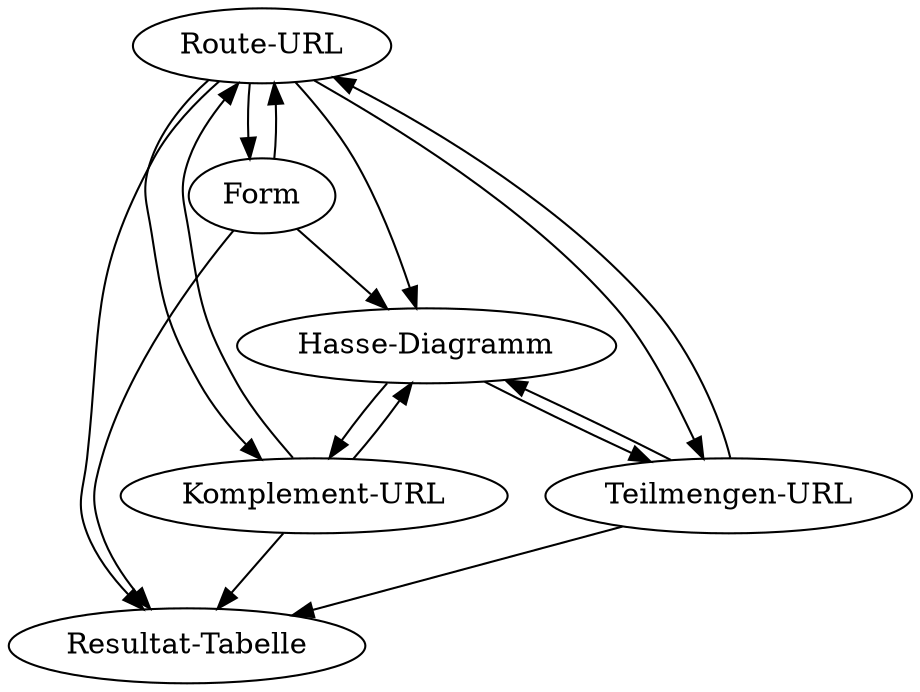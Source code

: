 digraph components {
    "Route-URL";
    Form;
    "Hasse-Diagramm";
    "Komplement-URL";
    "Teilmengen-URL";
    "Resultat-Tabelle";
    "Route-URL" -> Form;
    "Route-URL" -> "Komplement-URL";
    "Route-URL" -> "Teilmengen-URL";
    "Route-URL" -> "Resultat-Tabelle";
    "Route-URL" -> "Hasse-Diagramm";
    Form -> "Route-URL";
    Form -> "Hasse-Diagramm";
    Form -> "Resultat-Tabelle";
    "Hasse-Diagramm" -> "Komplement-URL";
    "Hasse-Diagramm" -> "Teilmengen-URL";
    "Komplement-URL" -> "Route-URL";
    "Komplement-URL" -> "Hasse-Diagramm";
    "Komplement-URL" -> "Resultat-Tabelle";
    "Teilmengen-URL" -> "Route-URL";
    "Teilmengen-URL" -> "Hasse-Diagramm";
    "Teilmengen-URL" -> "Resultat-Tabelle";
}
